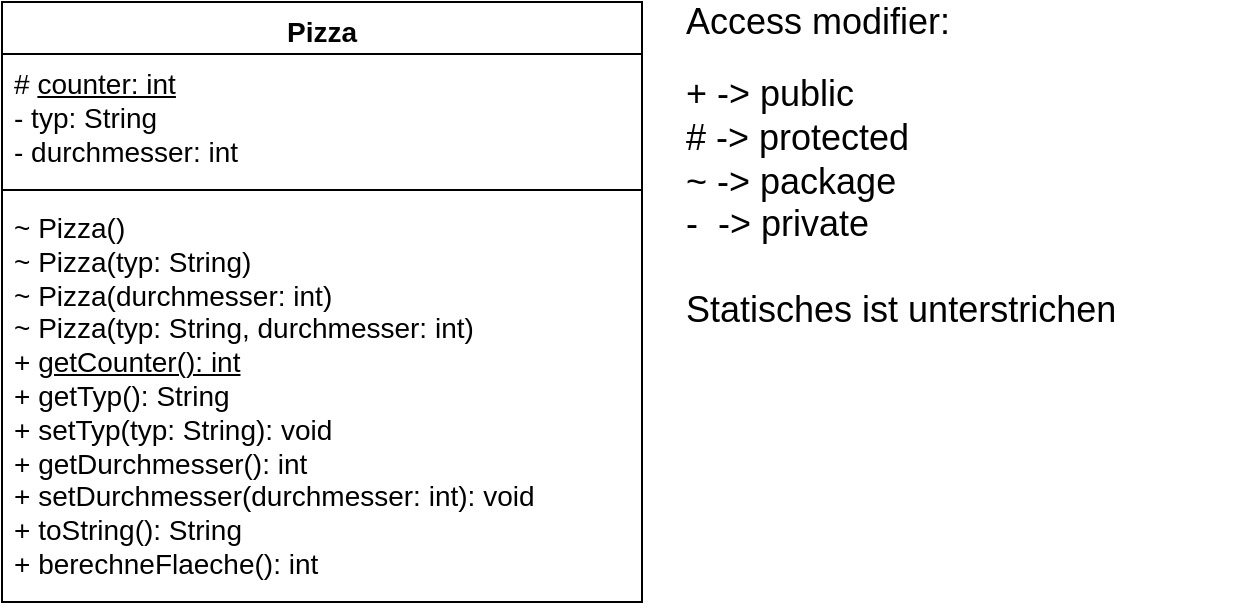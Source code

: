 <mxfile version="16.5.1" type="device"><diagram id="50nacYL2YuAcIIq2gaEX" name="Seite-1"><mxGraphModel dx="1106" dy="997" grid="1" gridSize="10" guides="1" tooltips="1" connect="1" arrows="1" fold="1" page="1" pageScale="1" pageWidth="827" pageHeight="1169" math="0" shadow="0"><root><mxCell id="0"/><mxCell id="1" parent="0"/><mxCell id="hcaMGb61Rbop9wQKT9f8-5" value="Pizza" style="swimlane;fontStyle=1;align=center;verticalAlign=top;childLayout=stackLayout;horizontal=1;startSize=26;horizontalStack=0;resizeParent=1;resizeParentMax=0;resizeLast=0;collapsible=1;marginBottom=0;fontSize=14;" parent="1" vertex="1"><mxGeometry x="190" y="30" width="320" height="300" as="geometry"/></mxCell><mxCell id="hcaMGb61Rbop9wQKT9f8-6" value="# &lt;u&gt;counter: int&lt;/u&gt;&lt;br&gt;- typ: String&lt;br&gt;- durchmesser: int" style="text;strokeColor=none;fillColor=none;align=left;verticalAlign=top;spacingLeft=4;spacingRight=4;overflow=hidden;rotatable=0;points=[[0,0.5],[1,0.5]];portConstraint=eastwest;fontSize=14;html=1;" parent="hcaMGb61Rbop9wQKT9f8-5" vertex="1"><mxGeometry y="26" width="320" height="64" as="geometry"/></mxCell><mxCell id="hcaMGb61Rbop9wQKT9f8-7" value="" style="line;strokeWidth=1;fillColor=none;align=left;verticalAlign=middle;spacingTop=-1;spacingLeft=3;spacingRight=3;rotatable=0;labelPosition=right;points=[];portConstraint=eastwest;" parent="hcaMGb61Rbop9wQKT9f8-5" vertex="1"><mxGeometry y="90" width="320" height="8" as="geometry"/></mxCell><mxCell id="hcaMGb61Rbop9wQKT9f8-8" value="~ Pizza()&lt;br&gt;~ Pizza(typ: String)&lt;br&gt;~ Pizza(durchmesser: int)&lt;br&gt;~ Pizza(typ: String, durchmesser: int)&lt;br&gt;+ &lt;u&gt;getCounter(): int&lt;/u&gt;&lt;br&gt;+ getTyp(): String&lt;br&gt;+ setTyp(typ: String): void&lt;br&gt;+ getDurchmesser(): int&lt;br&gt;+ setDurchmesser(durchmesser: int): void&lt;br&gt;+ toString(): String&lt;br&gt;+ berechneFlaeche(): int" style="text;strokeColor=none;fillColor=none;align=left;verticalAlign=top;spacingLeft=4;spacingRight=4;overflow=hidden;rotatable=0;points=[[0,0.5],[1,0.5]];portConstraint=eastwest;fontSize=14;fontStyle=0;html=1;" parent="hcaMGb61Rbop9wQKT9f8-5" vertex="1"><mxGeometry y="98" width="320" height="202" as="geometry"/></mxCell><mxCell id="hcaMGb61Rbop9wQKT9f8-9" value="&lt;div&gt;&lt;span style=&quot;font-size: 18px&quot;&gt;Access modifier:&lt;/span&gt;&lt;/div&gt;&lt;br class=&quot;Apple-interchange-newline&quot;&gt;&lt;span style=&quot;font-size: 18px&quot;&gt;+ -&amp;gt; public&lt;/span&gt;&lt;br class=&quot;Apple-interchange-newline&quot;&gt;&lt;span style=&quot;font-size: 18px&quot;&gt;# -&amp;gt; protected&lt;/span&gt;&lt;br class=&quot;Apple-interchange-newline&quot;&gt;&lt;span style=&quot;font-size: 18px&quot;&gt;~ -&amp;gt; package&lt;/span&gt;&lt;div&gt;&lt;span style=&quot;font-size: 18px&quot;&gt;-&amp;nbsp; -&amp;gt; private&lt;/span&gt;&lt;/div&gt;&lt;div&gt;&lt;span style=&quot;font-size: 18px&quot;&gt;&lt;br&gt;&lt;/span&gt;&lt;/div&gt;&lt;div&gt;&lt;span style=&quot;font-size: 18px&quot;&gt;Statisches ist unterstrichen&lt;/span&gt;&lt;/div&gt;&lt;font style=&quot;font-size: 18px&quot;&gt;&lt;span style=&quot;color: rgb(32 , 33 , 34) ; font-size: 14px&quot;&gt;&lt;br&gt;&lt;/span&gt;&lt;br&gt;&lt;br&gt;&lt;/font&gt;" style="text;html=1;strokeColor=none;fillColor=none;align=left;verticalAlign=middle;whiteSpace=wrap;rounded=0;" parent="1" vertex="1"><mxGeometry x="530" y="70" width="280" height="150" as="geometry"/></mxCell></root></mxGraphModel></diagram></mxfile>